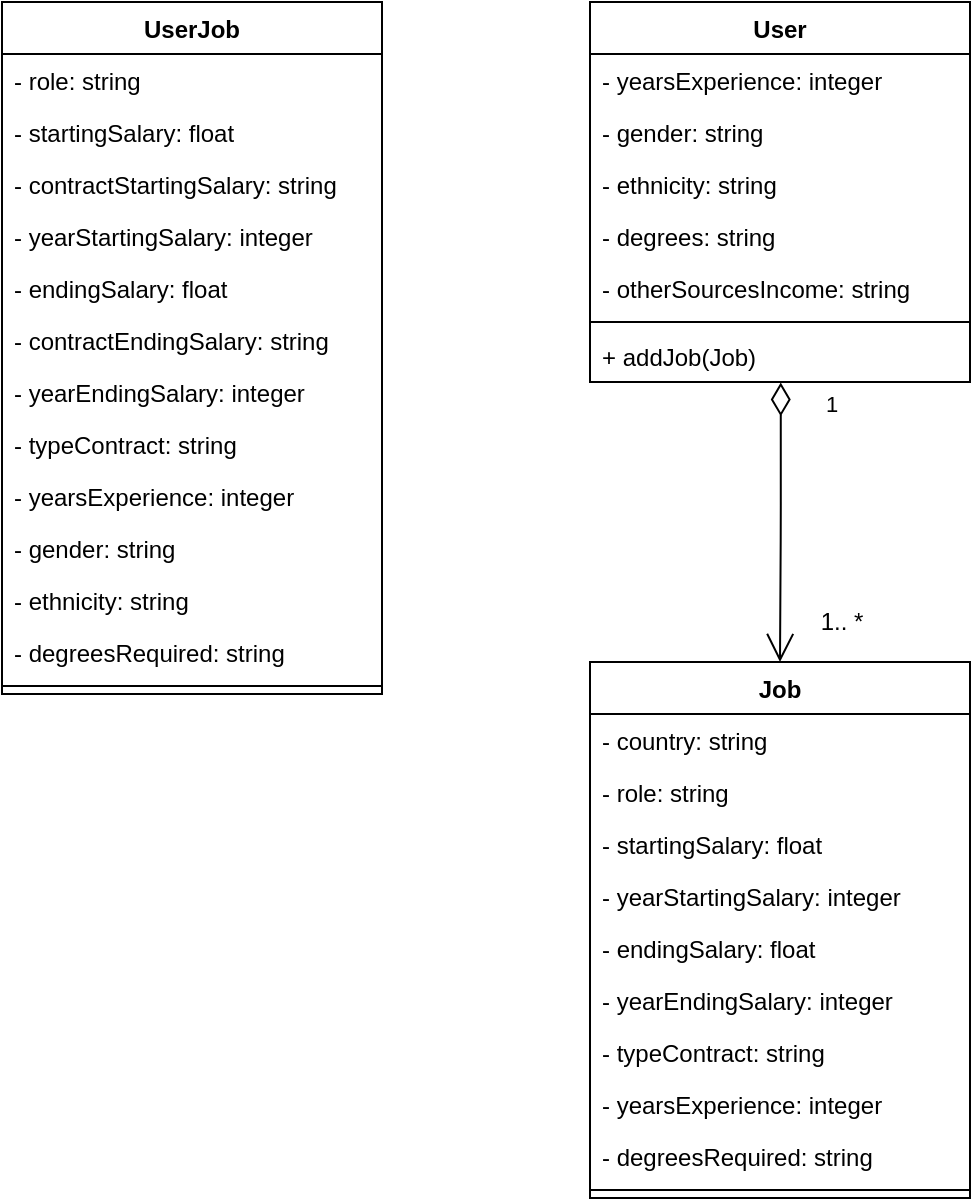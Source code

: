 <mxfile version="14.4.3" type="device"><diagram id="WhkYr1KVMwL7j6pUAnvY" name="Pagina-1"><mxGraphModel dx="1262" dy="590" grid="1" gridSize="10" guides="1" tooltips="1" connect="1" arrows="1" fold="1" page="1" pageScale="1" pageWidth="827" pageHeight="1169" math="0" shadow="0"><root><mxCell id="0"/><mxCell id="1" parent="0"/><mxCell id="i5sgYs5ef8cvh0LLglJk-1" value="UserJob" style="swimlane;fontStyle=1;align=center;verticalAlign=top;childLayout=stackLayout;horizontal=1;startSize=26;horizontalStack=0;resizeParent=1;resizeParentMax=0;resizeLast=0;collapsible=1;marginBottom=0;" parent="1" vertex="1"><mxGeometry x="120" y="170" width="190" height="346" as="geometry"/></mxCell><mxCell id="i5sgYs5ef8cvh0LLglJk-12" value="- role: string" style="text;strokeColor=none;fillColor=none;align=left;verticalAlign=top;spacingLeft=4;spacingRight=4;overflow=hidden;rotatable=0;points=[[0,0.5],[1,0.5]];portConstraint=eastwest;" parent="i5sgYs5ef8cvh0LLglJk-1" vertex="1"><mxGeometry y="26" width="190" height="26" as="geometry"/></mxCell><mxCell id="i5sgYs5ef8cvh0LLglJk-4" value="- startingSalary: float" style="text;strokeColor=none;fillColor=none;align=left;verticalAlign=top;spacingLeft=4;spacingRight=4;overflow=hidden;rotatable=0;points=[[0,0.5],[1,0.5]];portConstraint=eastwest;" parent="i5sgYs5ef8cvh0LLglJk-1" vertex="1"><mxGeometry y="52" width="190" height="26" as="geometry"/></mxCell><mxCell id="i5sgYs5ef8cvh0LLglJk-14" value="- contractStartingSalary: string" style="text;strokeColor=none;fillColor=none;align=left;verticalAlign=top;spacingLeft=4;spacingRight=4;overflow=hidden;rotatable=0;points=[[0,0.5],[1,0.5]];portConstraint=eastwest;" parent="i5sgYs5ef8cvh0LLglJk-1" vertex="1"><mxGeometry y="78" width="190" height="26" as="geometry"/></mxCell><mxCell id="i5sgYs5ef8cvh0LLglJk-34" value="- yearStartingSalary: integer" style="text;strokeColor=none;fillColor=none;align=left;verticalAlign=top;spacingLeft=4;spacingRight=4;overflow=hidden;rotatable=0;points=[[0,0.5],[1,0.5]];portConstraint=eastwest;" parent="i5sgYs5ef8cvh0LLglJk-1" vertex="1"><mxGeometry y="104" width="190" height="26" as="geometry"/></mxCell><mxCell id="i5sgYs5ef8cvh0LLglJk-2" value="- endingSalary: float" style="text;strokeColor=none;fillColor=none;align=left;verticalAlign=top;spacingLeft=4;spacingRight=4;overflow=hidden;rotatable=0;points=[[0,0.5],[1,0.5]];portConstraint=eastwest;" parent="i5sgYs5ef8cvh0LLglJk-1" vertex="1"><mxGeometry y="130" width="190" height="26" as="geometry"/></mxCell><mxCell id="i5sgYs5ef8cvh0LLglJk-15" value="- contractEndingSalary: string" style="text;strokeColor=none;fillColor=none;align=left;verticalAlign=top;spacingLeft=4;spacingRight=4;overflow=hidden;rotatable=0;points=[[0,0.5],[1,0.5]];portConstraint=eastwest;" parent="i5sgYs5ef8cvh0LLglJk-1" vertex="1"><mxGeometry y="156" width="190" height="26" as="geometry"/></mxCell><mxCell id="i5sgYs5ef8cvh0LLglJk-13" value="- yearEndingSalary: integer" style="text;strokeColor=none;fillColor=none;align=left;verticalAlign=top;spacingLeft=4;spacingRight=4;overflow=hidden;rotatable=0;points=[[0,0.5],[1,0.5]];portConstraint=eastwest;" parent="i5sgYs5ef8cvh0LLglJk-1" vertex="1"><mxGeometry y="182" width="190" height="26" as="geometry"/></mxCell><mxCell id="i5sgYs5ef8cvh0LLglJk-16" value="- typeContract: string" style="text;strokeColor=none;fillColor=none;align=left;verticalAlign=top;spacingLeft=4;spacingRight=4;overflow=hidden;rotatable=0;points=[[0,0.5],[1,0.5]];portConstraint=eastwest;" parent="i5sgYs5ef8cvh0LLglJk-1" vertex="1"><mxGeometry y="208" width="190" height="26" as="geometry"/></mxCell><mxCell id="i5sgYs5ef8cvh0LLglJk-17" value="- yearsExperience: integer" style="text;strokeColor=none;fillColor=none;align=left;verticalAlign=top;spacingLeft=4;spacingRight=4;overflow=hidden;rotatable=0;points=[[0,0.5],[1,0.5]];portConstraint=eastwest;" parent="i5sgYs5ef8cvh0LLglJk-1" vertex="1"><mxGeometry y="234" width="190" height="26" as="geometry"/></mxCell><mxCell id="i5sgYs5ef8cvh0LLglJk-18" value="- gender: string" style="text;strokeColor=none;fillColor=none;align=left;verticalAlign=top;spacingLeft=4;spacingRight=4;overflow=hidden;rotatable=0;points=[[0,0.5],[1,0.5]];portConstraint=eastwest;" parent="i5sgYs5ef8cvh0LLglJk-1" vertex="1"><mxGeometry y="260" width="190" height="26" as="geometry"/></mxCell><mxCell id="i5sgYs5ef8cvh0LLglJk-19" value="- ethnicity: string" style="text;strokeColor=none;fillColor=none;align=left;verticalAlign=top;spacingLeft=4;spacingRight=4;overflow=hidden;rotatable=0;points=[[0,0.5],[1,0.5]];portConstraint=eastwest;" parent="i5sgYs5ef8cvh0LLglJk-1" vertex="1"><mxGeometry y="286" width="190" height="26" as="geometry"/></mxCell><mxCell id="i5sgYs5ef8cvh0LLglJk-20" value="- degreesRequired: string" style="text;strokeColor=none;fillColor=none;align=left;verticalAlign=top;spacingLeft=4;spacingRight=4;overflow=hidden;rotatable=0;points=[[0,0.5],[1,0.5]];portConstraint=eastwest;" parent="i5sgYs5ef8cvh0LLglJk-1" vertex="1"><mxGeometry y="312" width="190" height="26" as="geometry"/></mxCell><mxCell id="i5sgYs5ef8cvh0LLglJk-3" value="" style="line;strokeWidth=1;fillColor=none;align=left;verticalAlign=middle;spacingTop=-1;spacingLeft=3;spacingRight=3;rotatable=0;labelPosition=right;points=[];portConstraint=eastwest;" parent="i5sgYs5ef8cvh0LLglJk-1" vertex="1"><mxGeometry y="338" width="190" height="8" as="geometry"/></mxCell><mxCell id="i5sgYs5ef8cvh0LLglJk-35" value="User" style="swimlane;fontStyle=1;align=center;verticalAlign=top;childLayout=stackLayout;horizontal=1;startSize=26;horizontalStack=0;resizeParent=1;resizeParentMax=0;resizeLast=0;collapsible=1;marginBottom=0;" parent="1" vertex="1"><mxGeometry x="414" y="170" width="190" height="190" as="geometry"/></mxCell><mxCell id="i5sgYs5ef8cvh0LLglJk-44" value="- yearsExperience: integer" style="text;strokeColor=none;fillColor=none;align=left;verticalAlign=top;spacingLeft=4;spacingRight=4;overflow=hidden;rotatable=0;points=[[0,0.5],[1,0.5]];portConstraint=eastwest;" parent="i5sgYs5ef8cvh0LLglJk-35" vertex="1"><mxGeometry y="26" width="190" height="26" as="geometry"/></mxCell><mxCell id="i5sgYs5ef8cvh0LLglJk-45" value="- gender: string" style="text;strokeColor=none;fillColor=none;align=left;verticalAlign=top;spacingLeft=4;spacingRight=4;overflow=hidden;rotatable=0;points=[[0,0.5],[1,0.5]];portConstraint=eastwest;" parent="i5sgYs5ef8cvh0LLglJk-35" vertex="1"><mxGeometry y="52" width="190" height="26" as="geometry"/></mxCell><mxCell id="i5sgYs5ef8cvh0LLglJk-46" value="- ethnicity: string" style="text;strokeColor=none;fillColor=none;align=left;verticalAlign=top;spacingLeft=4;spacingRight=4;overflow=hidden;rotatable=0;points=[[0,0.5],[1,0.5]];portConstraint=eastwest;" parent="i5sgYs5ef8cvh0LLglJk-35" vertex="1"><mxGeometry y="78" width="190" height="26" as="geometry"/></mxCell><mxCell id="i5sgYs5ef8cvh0LLglJk-49" value="- degrees: string" style="text;strokeColor=none;fillColor=none;align=left;verticalAlign=top;spacingLeft=4;spacingRight=4;overflow=hidden;rotatable=0;points=[[0,0.5],[1,0.5]];portConstraint=eastwest;" parent="i5sgYs5ef8cvh0LLglJk-35" vertex="1"><mxGeometry y="104" width="190" height="26" as="geometry"/></mxCell><mxCell id="i5sgYs5ef8cvh0LLglJk-50" value="- otherSourcesIncome: string" style="text;strokeColor=none;fillColor=none;align=left;verticalAlign=top;spacingLeft=4;spacingRight=4;overflow=hidden;rotatable=0;points=[[0,0.5],[1,0.5]];portConstraint=eastwest;" parent="i5sgYs5ef8cvh0LLglJk-35" vertex="1"><mxGeometry y="130" width="190" height="26" as="geometry"/></mxCell><mxCell id="i5sgYs5ef8cvh0LLglJk-48" value="" style="line;strokeWidth=1;fillColor=none;align=left;verticalAlign=middle;spacingTop=-1;spacingLeft=3;spacingRight=3;rotatable=0;labelPosition=right;points=[];portConstraint=eastwest;" parent="i5sgYs5ef8cvh0LLglJk-35" vertex="1"><mxGeometry y="156" width="190" height="8" as="geometry"/></mxCell><mxCell id="i5sgYs5ef8cvh0LLglJk-51" value="+ addJob(Job) " style="text;strokeColor=none;fillColor=none;align=left;verticalAlign=top;spacingLeft=4;spacingRight=4;overflow=hidden;rotatable=0;points=[[0,0.5],[1,0.5]];portConstraint=eastwest;" parent="i5sgYs5ef8cvh0LLglJk-35" vertex="1"><mxGeometry y="164" width="190" height="26" as="geometry"/></mxCell><mxCell id="i5sgYs5ef8cvh0LLglJk-60" value="Job" style="swimlane;fontStyle=1;align=center;verticalAlign=top;childLayout=stackLayout;horizontal=1;startSize=26;horizontalStack=0;resizeParent=1;resizeParentMax=0;resizeLast=0;collapsible=1;marginBottom=0;" parent="1" vertex="1"><mxGeometry x="414" y="500" width="190" height="268" as="geometry"/></mxCell><mxCell id="i5sgYs5ef8cvh0LLglJk-74" value="- country: string" style="text;strokeColor=none;fillColor=none;align=left;verticalAlign=top;spacingLeft=4;spacingRight=4;overflow=hidden;rotatable=0;points=[[0,0.5],[1,0.5]];portConstraint=eastwest;" parent="i5sgYs5ef8cvh0LLglJk-60" vertex="1"><mxGeometry y="26" width="190" height="26" as="geometry"/></mxCell><mxCell id="i5sgYs5ef8cvh0LLglJk-61" value="- role: string" style="text;strokeColor=none;fillColor=none;align=left;verticalAlign=top;spacingLeft=4;spacingRight=4;overflow=hidden;rotatable=0;points=[[0,0.5],[1,0.5]];portConstraint=eastwest;" parent="i5sgYs5ef8cvh0LLglJk-60" vertex="1"><mxGeometry y="52" width="190" height="26" as="geometry"/></mxCell><mxCell id="i5sgYs5ef8cvh0LLglJk-62" value="- startingSalary: float" style="text;strokeColor=none;fillColor=none;align=left;verticalAlign=top;spacingLeft=4;spacingRight=4;overflow=hidden;rotatable=0;points=[[0,0.5],[1,0.5]];portConstraint=eastwest;" parent="i5sgYs5ef8cvh0LLglJk-60" vertex="1"><mxGeometry y="78" width="190" height="26" as="geometry"/></mxCell><mxCell id="i5sgYs5ef8cvh0LLglJk-64" value="- yearStartingSalary: integer" style="text;strokeColor=none;fillColor=none;align=left;verticalAlign=top;spacingLeft=4;spacingRight=4;overflow=hidden;rotatable=0;points=[[0,0.5],[1,0.5]];portConstraint=eastwest;" parent="i5sgYs5ef8cvh0LLglJk-60" vertex="1"><mxGeometry y="104" width="190" height="26" as="geometry"/></mxCell><mxCell id="i5sgYs5ef8cvh0LLglJk-65" value="- endingSalary: float" style="text;strokeColor=none;fillColor=none;align=left;verticalAlign=top;spacingLeft=4;spacingRight=4;overflow=hidden;rotatable=0;points=[[0,0.5],[1,0.5]];portConstraint=eastwest;" parent="i5sgYs5ef8cvh0LLglJk-60" vertex="1"><mxGeometry y="130" width="190" height="26" as="geometry"/></mxCell><mxCell id="i5sgYs5ef8cvh0LLglJk-67" value="- yearEndingSalary: integer" style="text;strokeColor=none;fillColor=none;align=left;verticalAlign=top;spacingLeft=4;spacingRight=4;overflow=hidden;rotatable=0;points=[[0,0.5],[1,0.5]];portConstraint=eastwest;" parent="i5sgYs5ef8cvh0LLglJk-60" vertex="1"><mxGeometry y="156" width="190" height="26" as="geometry"/></mxCell><mxCell id="i5sgYs5ef8cvh0LLglJk-68" value="- typeContract: string" style="text;strokeColor=none;fillColor=none;align=left;verticalAlign=top;spacingLeft=4;spacingRight=4;overflow=hidden;rotatable=0;points=[[0,0.5],[1,0.5]];portConstraint=eastwest;" parent="i5sgYs5ef8cvh0LLglJk-60" vertex="1"><mxGeometry y="182" width="190" height="26" as="geometry"/></mxCell><mxCell id="i5sgYs5ef8cvh0LLglJk-69" value="- yearsExperience: integer" style="text;strokeColor=none;fillColor=none;align=left;verticalAlign=top;spacingLeft=4;spacingRight=4;overflow=hidden;rotatable=0;points=[[0,0.5],[1,0.5]];portConstraint=eastwest;" parent="i5sgYs5ef8cvh0LLglJk-60" vertex="1"><mxGeometry y="208" width="190" height="26" as="geometry"/></mxCell><mxCell id="i5sgYs5ef8cvh0LLglJk-72" value="- degreesRequired: string" style="text;strokeColor=none;fillColor=none;align=left;verticalAlign=top;spacingLeft=4;spacingRight=4;overflow=hidden;rotatable=0;points=[[0,0.5],[1,0.5]];portConstraint=eastwest;" parent="i5sgYs5ef8cvh0LLglJk-60" vertex="1"><mxGeometry y="234" width="190" height="26" as="geometry"/></mxCell><mxCell id="i5sgYs5ef8cvh0LLglJk-73" value="" style="line;strokeWidth=1;fillColor=none;align=left;verticalAlign=middle;spacingTop=-1;spacingLeft=3;spacingRight=3;rotatable=0;labelPosition=right;points=[];portConstraint=eastwest;" parent="i5sgYs5ef8cvh0LLglJk-60" vertex="1"><mxGeometry y="260" width="190" height="8" as="geometry"/></mxCell><mxCell id="i5sgYs5ef8cvh0LLglJk-75" value="1" style="endArrow=open;html=1;endSize=12;startArrow=diamondThin;startSize=14;startFill=0;edgeStyle=orthogonalEdgeStyle;align=left;verticalAlign=bottom;exitX=0.502;exitY=1.008;exitDx=0;exitDy=0;exitPerimeter=0;entryX=0.5;entryY=0;entryDx=0;entryDy=0;" parent="1" source="i5sgYs5ef8cvh0LLglJk-51" target="i5sgYs5ef8cvh0LLglJk-60" edge="1"><mxGeometry x="-0.718" y="21" relative="1" as="geometry"><mxPoint x="530" y="380" as="sourcePoint"/><mxPoint x="690" y="380" as="targetPoint"/><Array as="points"/><mxPoint as="offset"/></mxGeometry></mxCell><mxCell id="i5sgYs5ef8cvh0LLglJk-76" value="1.. *" style="text;html=1;strokeColor=none;fillColor=none;align=center;verticalAlign=middle;whiteSpace=wrap;rounded=0;" parent="1" vertex="1"><mxGeometry x="520" y="470" width="40" height="20" as="geometry"/></mxCell></root></mxGraphModel></diagram></mxfile>